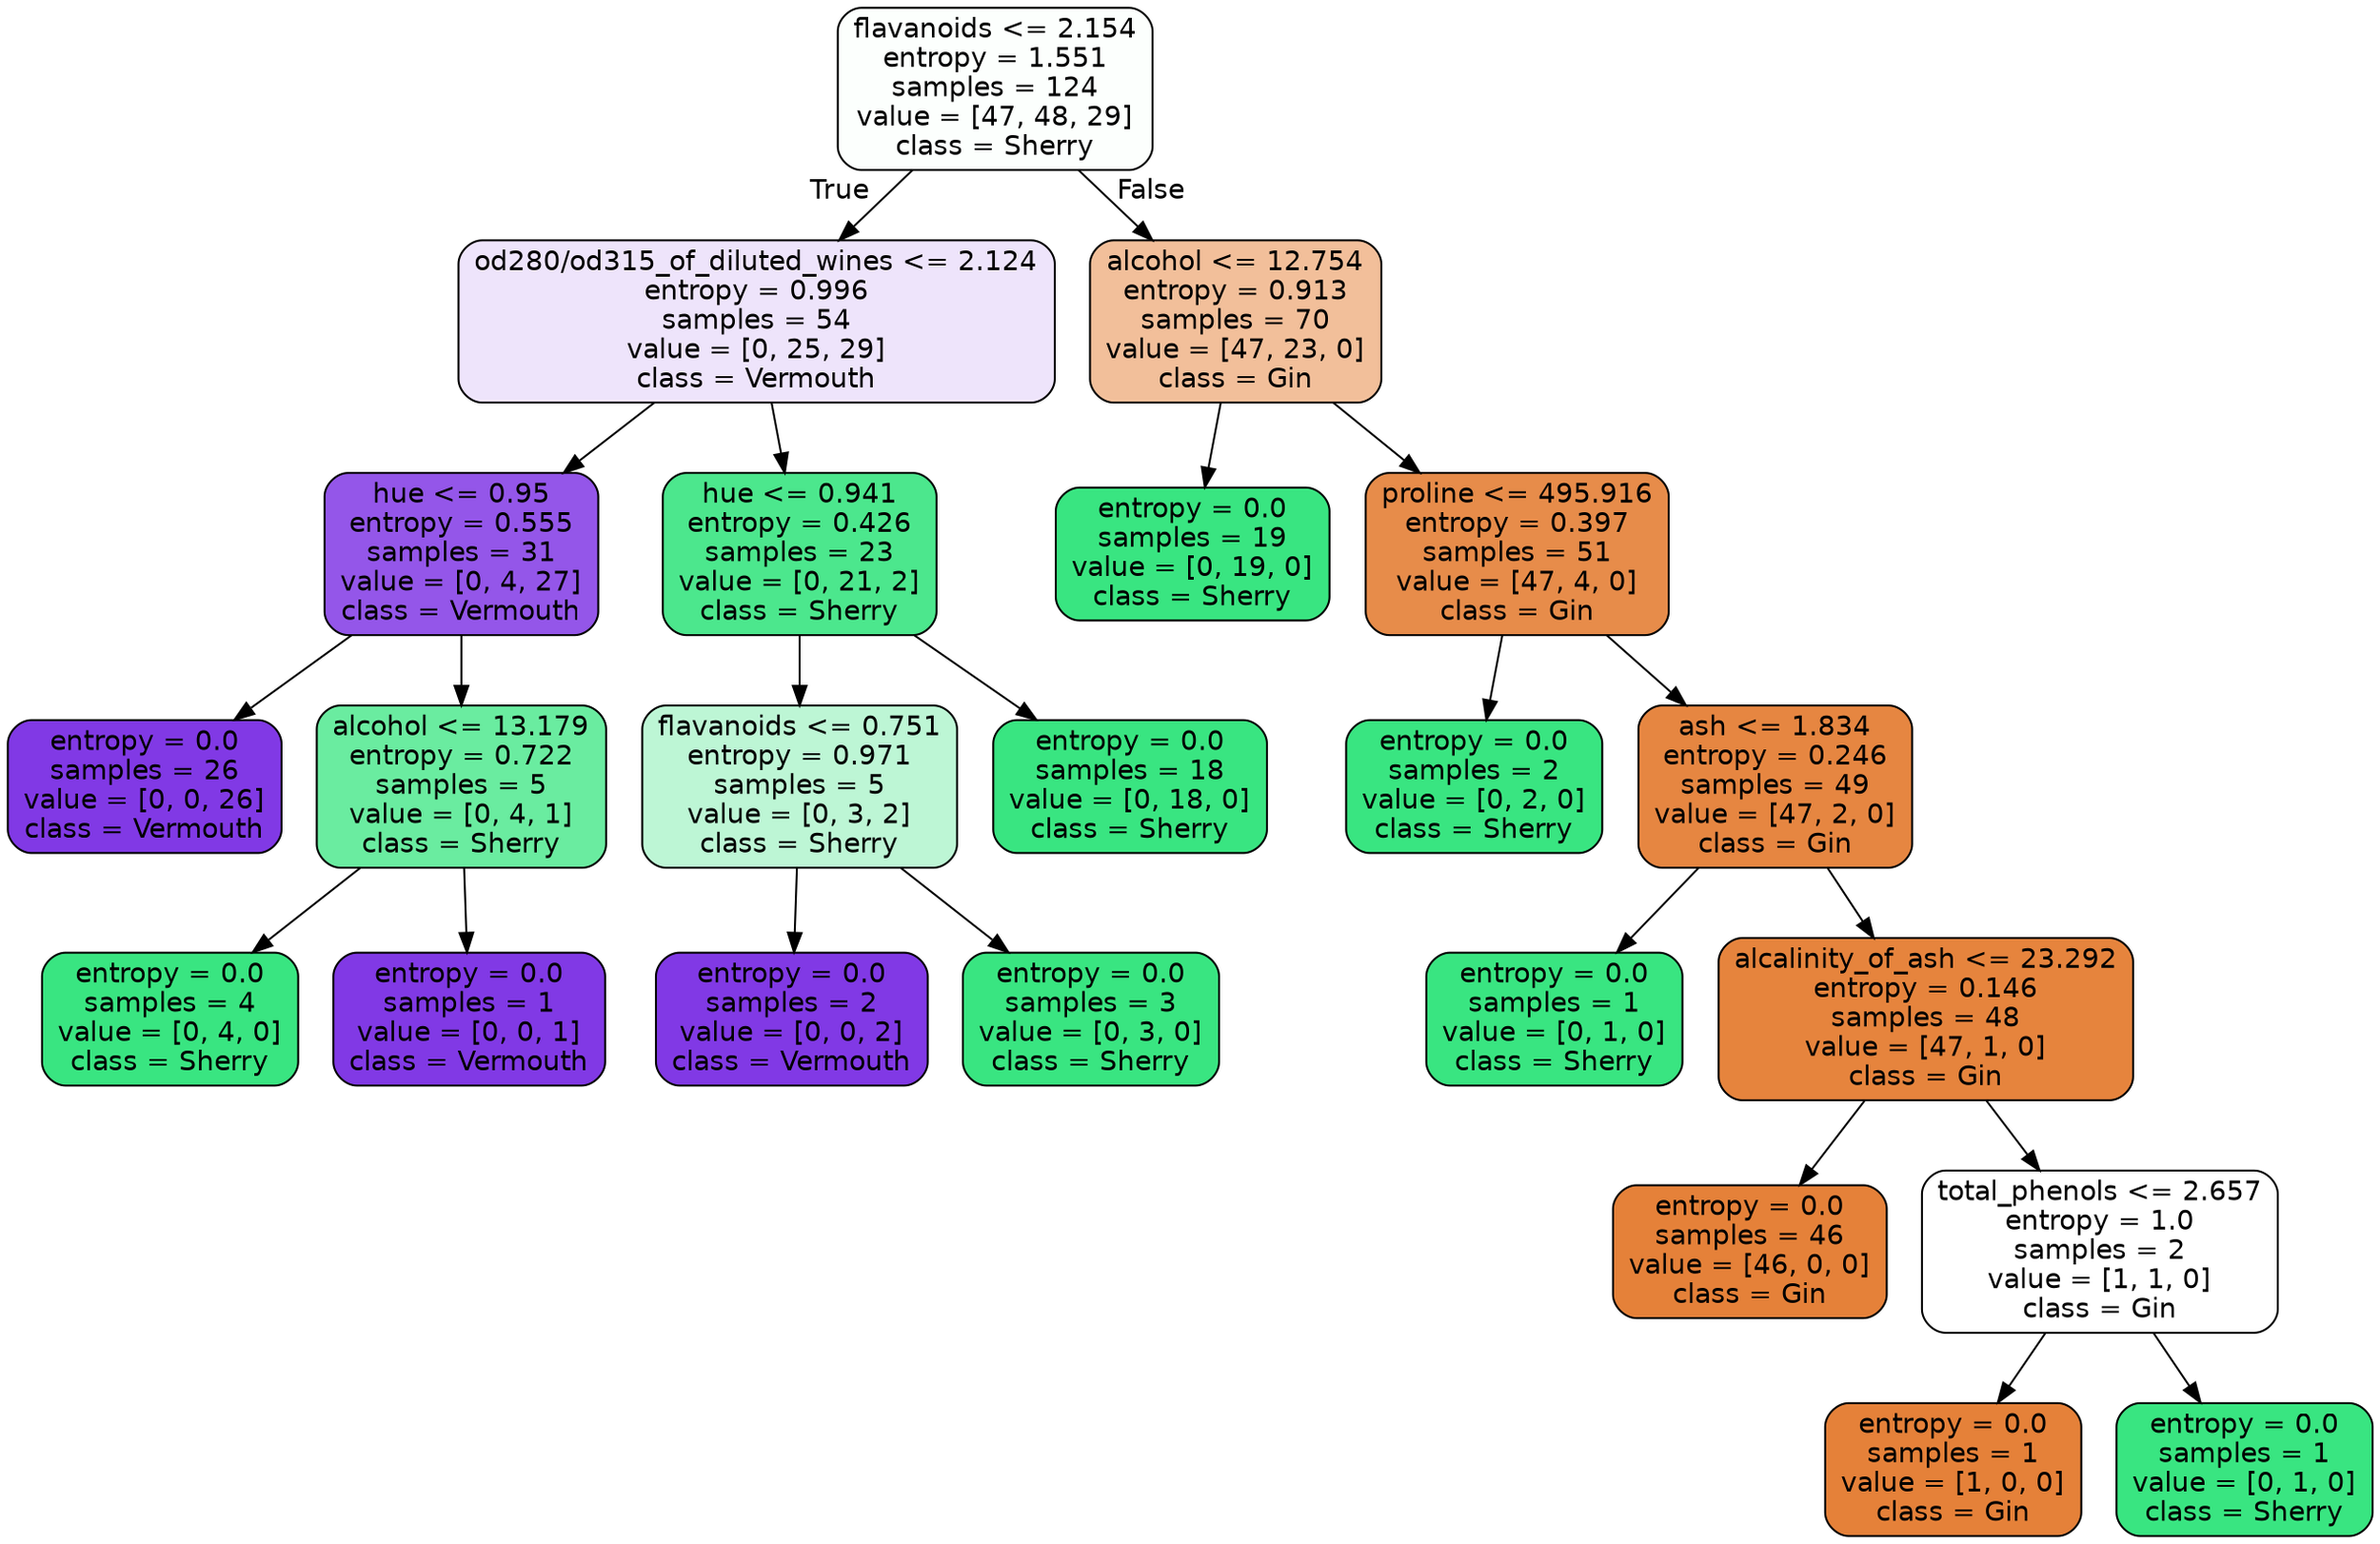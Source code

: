 digraph Tree {
node [shape=box, style="filled, rounded", color="black", fontname="helvetica"] ;
edge [fontname="helvetica"] ;
0 [label="flavanoids <= 2.154\nentropy = 1.551\nsamples = 124\nvalue = [47, 48, 29]\nclass = Sherry", fillcolor="#fcfffd"] ;
1 [label="od280/od315_of_diluted_wines <= 2.124\nentropy = 0.996\nsamples = 54\nvalue = [0, 25, 29]\nclass = Vermouth", fillcolor="#eee4fb"] ;
0 -> 1 [labeldistance=2.5, labelangle=45, headlabel="True"] ;
2 [label="hue <= 0.95\nentropy = 0.555\nsamples = 31\nvalue = [0, 4, 27]\nclass = Vermouth", fillcolor="#9456e9"] ;
1 -> 2 ;
3 [label="entropy = 0.0\nsamples = 26\nvalue = [0, 0, 26]\nclass = Vermouth", fillcolor="#8139e5"] ;
2 -> 3 ;
4 [label="alcohol <= 13.179\nentropy = 0.722\nsamples = 5\nvalue = [0, 4, 1]\nclass = Sherry", fillcolor="#6aeca0"] ;
2 -> 4 ;
5 [label="entropy = 0.0\nsamples = 4\nvalue = [0, 4, 0]\nclass = Sherry", fillcolor="#39e581"] ;
4 -> 5 ;
6 [label="entropy = 0.0\nsamples = 1\nvalue = [0, 0, 1]\nclass = Vermouth", fillcolor="#8139e5"] ;
4 -> 6 ;
7 [label="hue <= 0.941\nentropy = 0.426\nsamples = 23\nvalue = [0, 21, 2]\nclass = Sherry", fillcolor="#4ce78d"] ;
1 -> 7 ;
8 [label="flavanoids <= 0.751\nentropy = 0.971\nsamples = 5\nvalue = [0, 3, 2]\nclass = Sherry", fillcolor="#bdf6d5"] ;
7 -> 8 ;
9 [label="entropy = 0.0\nsamples = 2\nvalue = [0, 0, 2]\nclass = Vermouth", fillcolor="#8139e5"] ;
8 -> 9 ;
10 [label="entropy = 0.0\nsamples = 3\nvalue = [0, 3, 0]\nclass = Sherry", fillcolor="#39e581"] ;
8 -> 10 ;
11 [label="entropy = 0.0\nsamples = 18\nvalue = [0, 18, 0]\nclass = Sherry", fillcolor="#39e581"] ;
7 -> 11 ;
12 [label="alcohol <= 12.754\nentropy = 0.913\nsamples = 70\nvalue = [47, 23, 0]\nclass = Gin", fillcolor="#f2bf9a"] ;
0 -> 12 [labeldistance=2.5, labelangle=-45, headlabel="False"] ;
13 [label="entropy = 0.0\nsamples = 19\nvalue = [0, 19, 0]\nclass = Sherry", fillcolor="#39e581"] ;
12 -> 13 ;
14 [label="proline <= 495.916\nentropy = 0.397\nsamples = 51\nvalue = [47, 4, 0]\nclass = Gin", fillcolor="#e78c4a"] ;
12 -> 14 ;
15 [label="entropy = 0.0\nsamples = 2\nvalue = [0, 2, 0]\nclass = Sherry", fillcolor="#39e581"] ;
14 -> 15 ;
16 [label="ash <= 1.834\nentropy = 0.246\nsamples = 49\nvalue = [47, 2, 0]\nclass = Gin", fillcolor="#e68641"] ;
14 -> 16 ;
17 [label="entropy = 0.0\nsamples = 1\nvalue = [0, 1, 0]\nclass = Sherry", fillcolor="#39e581"] ;
16 -> 17 ;
18 [label="alcalinity_of_ash <= 23.292\nentropy = 0.146\nsamples = 48\nvalue = [47, 1, 0]\nclass = Gin", fillcolor="#e6843d"] ;
16 -> 18 ;
19 [label="entropy = 0.0\nsamples = 46\nvalue = [46, 0, 0]\nclass = Gin", fillcolor="#e58139"] ;
18 -> 19 ;
20 [label="total_phenols <= 2.657\nentropy = 1.0\nsamples = 2\nvalue = [1, 1, 0]\nclass = Gin", fillcolor="#ffffff"] ;
18 -> 20 ;
21 [label="entropy = 0.0\nsamples = 1\nvalue = [1, 0, 0]\nclass = Gin", fillcolor="#e58139"] ;
20 -> 21 ;
22 [label="entropy = 0.0\nsamples = 1\nvalue = [0, 1, 0]\nclass = Sherry", fillcolor="#39e581"] ;
20 -> 22 ;
}
